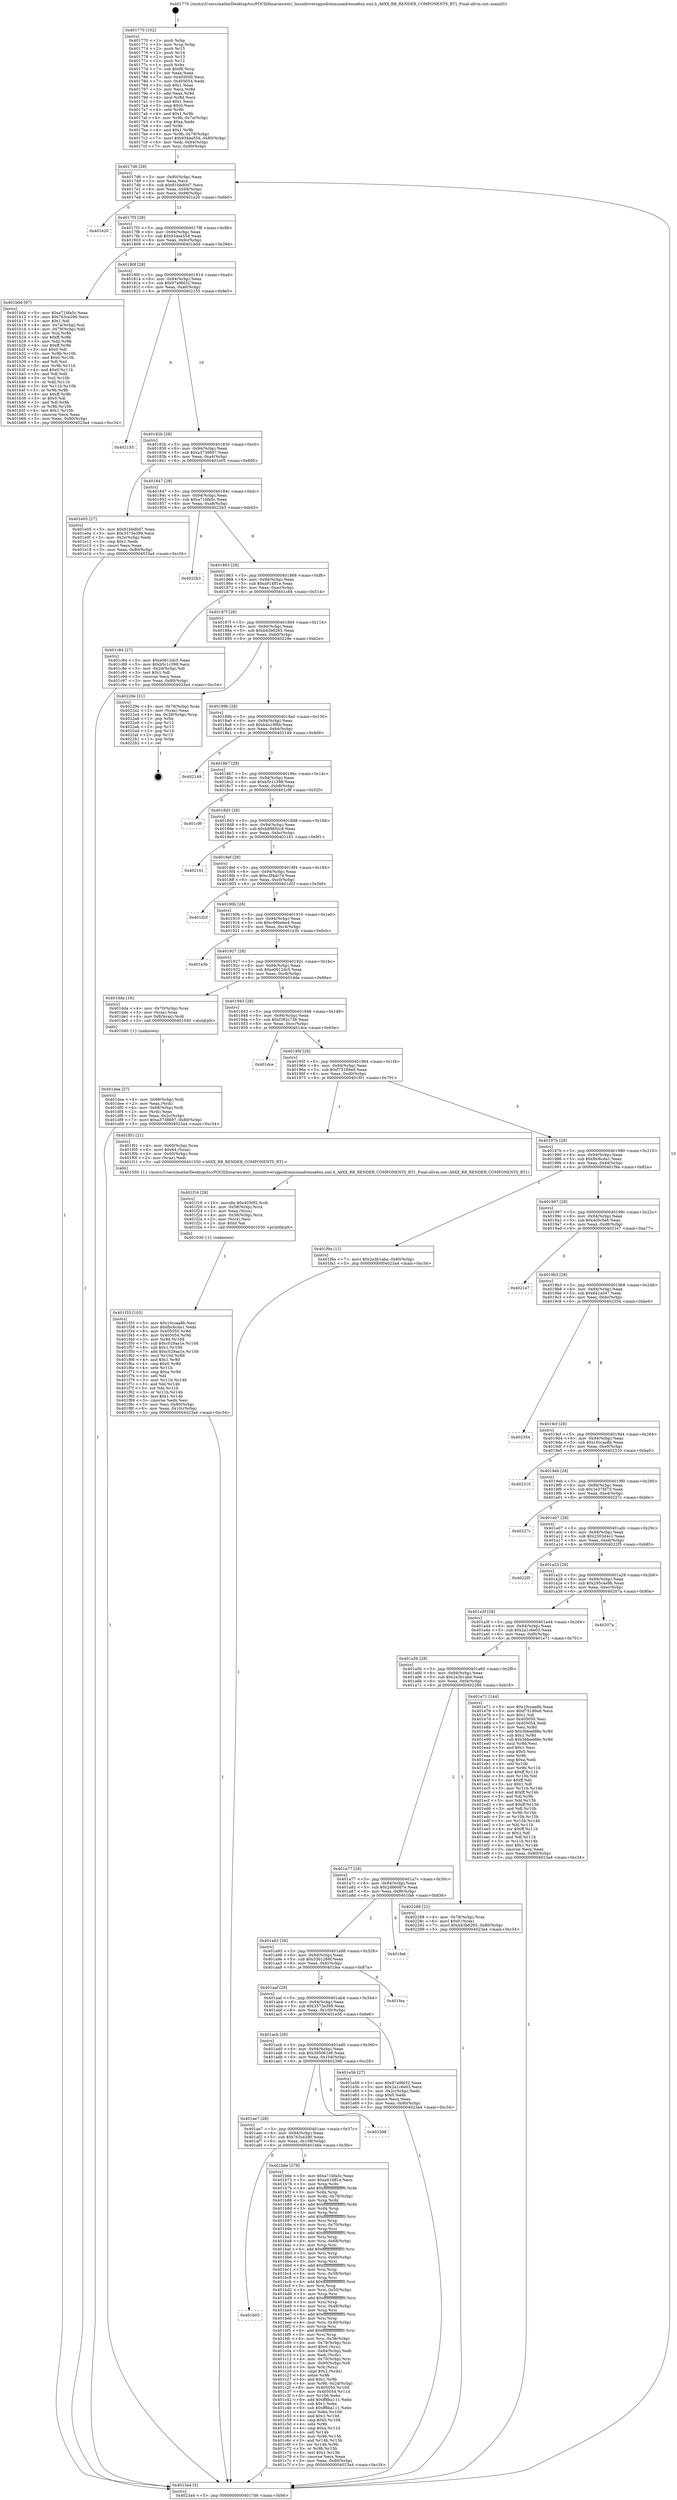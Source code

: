 digraph "0x401770" {
  label = "0x401770 (/mnt/c/Users/mathe/Desktop/tcc/POCII/binaries/extr_linuxdriversgpudrmmsmadrenoa6xx.xml.h_A6XX_RB_RENDER_COMPONENTS_RT1_Final-ollvm.out::main(0))"
  labelloc = "t"
  node[shape=record]

  Entry [label="",width=0.3,height=0.3,shape=circle,fillcolor=black,style=filled]
  "0x4017d6" [label="{
     0x4017d6 [29]\l
     | [instrs]\l
     &nbsp;&nbsp;0x4017d6 \<+3\>: mov -0x80(%rbp),%eax\l
     &nbsp;&nbsp;0x4017d9 \<+2\>: mov %eax,%ecx\l
     &nbsp;&nbsp;0x4017db \<+6\>: sub $0x81bbd0d7,%ecx\l
     &nbsp;&nbsp;0x4017e1 \<+6\>: mov %eax,-0x94(%rbp)\l
     &nbsp;&nbsp;0x4017e7 \<+6\>: mov %ecx,-0x98(%rbp)\l
     &nbsp;&nbsp;0x4017ed \<+6\>: je 0000000000401e20 \<main+0x6b0\>\l
  }"]
  "0x401e20" [label="{
     0x401e20\l
  }", style=dashed]
  "0x4017f3" [label="{
     0x4017f3 [28]\l
     | [instrs]\l
     &nbsp;&nbsp;0x4017f3 \<+5\>: jmp 00000000004017f8 \<main+0x88\>\l
     &nbsp;&nbsp;0x4017f8 \<+6\>: mov -0x94(%rbp),%eax\l
     &nbsp;&nbsp;0x4017fe \<+5\>: sub $0x934ea55d,%eax\l
     &nbsp;&nbsp;0x401803 \<+6\>: mov %eax,-0x9c(%rbp)\l
     &nbsp;&nbsp;0x401809 \<+6\>: je 0000000000401b0d \<main+0x39d\>\l
  }"]
  Exit [label="",width=0.3,height=0.3,shape=circle,fillcolor=black,style=filled,peripheries=2]
  "0x401b0d" [label="{
     0x401b0d [97]\l
     | [instrs]\l
     &nbsp;&nbsp;0x401b0d \<+5\>: mov $0xa71bfa5c,%eax\l
     &nbsp;&nbsp;0x401b12 \<+5\>: mov $0x763ce290,%ecx\l
     &nbsp;&nbsp;0x401b17 \<+2\>: mov $0x1,%dl\l
     &nbsp;&nbsp;0x401b19 \<+4\>: mov -0x7a(%rbp),%sil\l
     &nbsp;&nbsp;0x401b1d \<+4\>: mov -0x79(%rbp),%dil\l
     &nbsp;&nbsp;0x401b21 \<+3\>: mov %sil,%r8b\l
     &nbsp;&nbsp;0x401b24 \<+4\>: xor $0xff,%r8b\l
     &nbsp;&nbsp;0x401b28 \<+3\>: mov %dil,%r9b\l
     &nbsp;&nbsp;0x401b2b \<+4\>: xor $0xff,%r9b\l
     &nbsp;&nbsp;0x401b2f \<+3\>: xor $0x0,%dl\l
     &nbsp;&nbsp;0x401b32 \<+3\>: mov %r8b,%r10b\l
     &nbsp;&nbsp;0x401b35 \<+4\>: and $0x0,%r10b\l
     &nbsp;&nbsp;0x401b39 \<+3\>: and %dl,%sil\l
     &nbsp;&nbsp;0x401b3c \<+3\>: mov %r9b,%r11b\l
     &nbsp;&nbsp;0x401b3f \<+4\>: and $0x0,%r11b\l
     &nbsp;&nbsp;0x401b43 \<+3\>: and %dl,%dil\l
     &nbsp;&nbsp;0x401b46 \<+3\>: or %sil,%r10b\l
     &nbsp;&nbsp;0x401b49 \<+3\>: or %dil,%r11b\l
     &nbsp;&nbsp;0x401b4c \<+3\>: xor %r11b,%r10b\l
     &nbsp;&nbsp;0x401b4f \<+3\>: or %r9b,%r8b\l
     &nbsp;&nbsp;0x401b52 \<+4\>: xor $0xff,%r8b\l
     &nbsp;&nbsp;0x401b56 \<+3\>: or $0x0,%dl\l
     &nbsp;&nbsp;0x401b59 \<+3\>: and %dl,%r8b\l
     &nbsp;&nbsp;0x401b5c \<+3\>: or %r8b,%r10b\l
     &nbsp;&nbsp;0x401b5f \<+4\>: test $0x1,%r10b\l
     &nbsp;&nbsp;0x401b63 \<+3\>: cmovne %ecx,%eax\l
     &nbsp;&nbsp;0x401b66 \<+3\>: mov %eax,-0x80(%rbp)\l
     &nbsp;&nbsp;0x401b69 \<+5\>: jmp 00000000004023a4 \<main+0xc34\>\l
  }"]
  "0x40180f" [label="{
     0x40180f [28]\l
     | [instrs]\l
     &nbsp;&nbsp;0x40180f \<+5\>: jmp 0000000000401814 \<main+0xa4\>\l
     &nbsp;&nbsp;0x401814 \<+6\>: mov -0x94(%rbp),%eax\l
     &nbsp;&nbsp;0x40181a \<+5\>: sub $0x97a9fd32,%eax\l
     &nbsp;&nbsp;0x40181f \<+6\>: mov %eax,-0xa0(%rbp)\l
     &nbsp;&nbsp;0x401825 \<+6\>: je 0000000000402155 \<main+0x9e5\>\l
  }"]
  "0x4023a4" [label="{
     0x4023a4 [5]\l
     | [instrs]\l
     &nbsp;&nbsp;0x4023a4 \<+5\>: jmp 00000000004017d6 \<main+0x66\>\l
  }"]
  "0x401770" [label="{
     0x401770 [102]\l
     | [instrs]\l
     &nbsp;&nbsp;0x401770 \<+1\>: push %rbp\l
     &nbsp;&nbsp;0x401771 \<+3\>: mov %rsp,%rbp\l
     &nbsp;&nbsp;0x401774 \<+2\>: push %r15\l
     &nbsp;&nbsp;0x401776 \<+2\>: push %r14\l
     &nbsp;&nbsp;0x401778 \<+2\>: push %r13\l
     &nbsp;&nbsp;0x40177a \<+2\>: push %r12\l
     &nbsp;&nbsp;0x40177c \<+1\>: push %rbx\l
     &nbsp;&nbsp;0x40177d \<+7\>: sub $0xf8,%rsp\l
     &nbsp;&nbsp;0x401784 \<+2\>: xor %eax,%eax\l
     &nbsp;&nbsp;0x401786 \<+7\>: mov 0x405050,%ecx\l
     &nbsp;&nbsp;0x40178d \<+7\>: mov 0x405054,%edx\l
     &nbsp;&nbsp;0x401794 \<+3\>: sub $0x1,%eax\l
     &nbsp;&nbsp;0x401797 \<+3\>: mov %ecx,%r8d\l
     &nbsp;&nbsp;0x40179a \<+3\>: add %eax,%r8d\l
     &nbsp;&nbsp;0x40179d \<+4\>: imul %r8d,%ecx\l
     &nbsp;&nbsp;0x4017a1 \<+3\>: and $0x1,%ecx\l
     &nbsp;&nbsp;0x4017a4 \<+3\>: cmp $0x0,%ecx\l
     &nbsp;&nbsp;0x4017a7 \<+4\>: sete %r9b\l
     &nbsp;&nbsp;0x4017ab \<+4\>: and $0x1,%r9b\l
     &nbsp;&nbsp;0x4017af \<+4\>: mov %r9b,-0x7a(%rbp)\l
     &nbsp;&nbsp;0x4017b3 \<+3\>: cmp $0xa,%edx\l
     &nbsp;&nbsp;0x4017b6 \<+4\>: setl %r9b\l
     &nbsp;&nbsp;0x4017ba \<+4\>: and $0x1,%r9b\l
     &nbsp;&nbsp;0x4017be \<+4\>: mov %r9b,-0x79(%rbp)\l
     &nbsp;&nbsp;0x4017c2 \<+7\>: movl $0x934ea55d,-0x80(%rbp)\l
     &nbsp;&nbsp;0x4017c9 \<+6\>: mov %edi,-0x84(%rbp)\l
     &nbsp;&nbsp;0x4017cf \<+7\>: mov %rsi,-0x90(%rbp)\l
  }"]
  "0x401f33" [label="{
     0x401f33 [103]\l
     | [instrs]\l
     &nbsp;&nbsp;0x401f33 \<+5\>: mov $0x10ccaa8b,%esi\l
     &nbsp;&nbsp;0x401f38 \<+5\>: mov $0xfbc6cda1,%edx\l
     &nbsp;&nbsp;0x401f3d \<+8\>: mov 0x405050,%r8d\l
     &nbsp;&nbsp;0x401f45 \<+8\>: mov 0x405054,%r9d\l
     &nbsp;&nbsp;0x401f4d \<+3\>: mov %r8d,%r10d\l
     &nbsp;&nbsp;0x401f50 \<+7\>: sub $0xc029aa1e,%r10d\l
     &nbsp;&nbsp;0x401f57 \<+4\>: sub $0x1,%r10d\l
     &nbsp;&nbsp;0x401f5b \<+7\>: add $0xc029aa1e,%r10d\l
     &nbsp;&nbsp;0x401f62 \<+4\>: imul %r10d,%r8d\l
     &nbsp;&nbsp;0x401f66 \<+4\>: and $0x1,%r8d\l
     &nbsp;&nbsp;0x401f6a \<+4\>: cmp $0x0,%r8d\l
     &nbsp;&nbsp;0x401f6e \<+4\>: sete %r11b\l
     &nbsp;&nbsp;0x401f72 \<+4\>: cmp $0xa,%r9d\l
     &nbsp;&nbsp;0x401f76 \<+3\>: setl %bl\l
     &nbsp;&nbsp;0x401f79 \<+3\>: mov %r11b,%r14b\l
     &nbsp;&nbsp;0x401f7c \<+3\>: and %bl,%r14b\l
     &nbsp;&nbsp;0x401f7f \<+3\>: xor %bl,%r11b\l
     &nbsp;&nbsp;0x401f82 \<+3\>: or %r11b,%r14b\l
     &nbsp;&nbsp;0x401f85 \<+4\>: test $0x1,%r14b\l
     &nbsp;&nbsp;0x401f89 \<+3\>: cmovne %edx,%esi\l
     &nbsp;&nbsp;0x401f8c \<+3\>: mov %esi,-0x80(%rbp)\l
     &nbsp;&nbsp;0x401f8f \<+6\>: mov %eax,-0x10c(%rbp)\l
     &nbsp;&nbsp;0x401f95 \<+5\>: jmp 00000000004023a4 \<main+0xc34\>\l
  }"]
  "0x402155" [label="{
     0x402155\l
  }", style=dashed]
  "0x40182b" [label="{
     0x40182b [28]\l
     | [instrs]\l
     &nbsp;&nbsp;0x40182b \<+5\>: jmp 0000000000401830 \<main+0xc0\>\l
     &nbsp;&nbsp;0x401830 \<+6\>: mov -0x94(%rbp),%eax\l
     &nbsp;&nbsp;0x401836 \<+5\>: sub $0xa3738697,%eax\l
     &nbsp;&nbsp;0x40183b \<+6\>: mov %eax,-0xa4(%rbp)\l
     &nbsp;&nbsp;0x401841 \<+6\>: je 0000000000401e05 \<main+0x695\>\l
  }"]
  "0x401f16" [label="{
     0x401f16 [29]\l
     | [instrs]\l
     &nbsp;&nbsp;0x401f16 \<+10\>: movabs $0x4030f2,%rdi\l
     &nbsp;&nbsp;0x401f20 \<+4\>: mov -0x58(%rbp),%rcx\l
     &nbsp;&nbsp;0x401f24 \<+2\>: mov %eax,(%rcx)\l
     &nbsp;&nbsp;0x401f26 \<+4\>: mov -0x58(%rbp),%rcx\l
     &nbsp;&nbsp;0x401f2a \<+2\>: mov (%rcx),%esi\l
     &nbsp;&nbsp;0x401f2c \<+2\>: mov $0x0,%al\l
     &nbsp;&nbsp;0x401f2e \<+5\>: call 0000000000401030 \<printf@plt\>\l
     | [calls]\l
     &nbsp;&nbsp;0x401030 \{1\} (unknown)\l
  }"]
  "0x401e05" [label="{
     0x401e05 [27]\l
     | [instrs]\l
     &nbsp;&nbsp;0x401e05 \<+5\>: mov $0x81bbd0d7,%eax\l
     &nbsp;&nbsp;0x401e0a \<+5\>: mov $0x3573e399,%ecx\l
     &nbsp;&nbsp;0x401e0f \<+3\>: mov -0x2c(%rbp),%edx\l
     &nbsp;&nbsp;0x401e12 \<+3\>: cmp $0x1,%edx\l
     &nbsp;&nbsp;0x401e15 \<+3\>: cmovl %ecx,%eax\l
     &nbsp;&nbsp;0x401e18 \<+3\>: mov %eax,-0x80(%rbp)\l
     &nbsp;&nbsp;0x401e1b \<+5\>: jmp 00000000004023a4 \<main+0xc34\>\l
  }"]
  "0x401847" [label="{
     0x401847 [28]\l
     | [instrs]\l
     &nbsp;&nbsp;0x401847 \<+5\>: jmp 000000000040184c \<main+0xdc\>\l
     &nbsp;&nbsp;0x40184c \<+6\>: mov -0x94(%rbp),%eax\l
     &nbsp;&nbsp;0x401852 \<+5\>: sub $0xa71bfa5c,%eax\l
     &nbsp;&nbsp;0x401857 \<+6\>: mov %eax,-0xa8(%rbp)\l
     &nbsp;&nbsp;0x40185d \<+6\>: je 00000000004022b3 \<main+0xb43\>\l
  }"]
  "0x401dea" [label="{
     0x401dea [27]\l
     | [instrs]\l
     &nbsp;&nbsp;0x401dea \<+4\>: mov -0x68(%rbp),%rdi\l
     &nbsp;&nbsp;0x401dee \<+2\>: mov %eax,(%rdi)\l
     &nbsp;&nbsp;0x401df0 \<+4\>: mov -0x68(%rbp),%rdi\l
     &nbsp;&nbsp;0x401df4 \<+2\>: mov (%rdi),%eax\l
     &nbsp;&nbsp;0x401df6 \<+3\>: mov %eax,-0x2c(%rbp)\l
     &nbsp;&nbsp;0x401df9 \<+7\>: movl $0xa3738697,-0x80(%rbp)\l
     &nbsp;&nbsp;0x401e00 \<+5\>: jmp 00000000004023a4 \<main+0xc34\>\l
  }"]
  "0x4022b3" [label="{
     0x4022b3\l
  }", style=dashed]
  "0x401863" [label="{
     0x401863 [28]\l
     | [instrs]\l
     &nbsp;&nbsp;0x401863 \<+5\>: jmp 0000000000401868 \<main+0xf8\>\l
     &nbsp;&nbsp;0x401868 \<+6\>: mov -0x94(%rbp),%eax\l
     &nbsp;&nbsp;0x40186e \<+5\>: sub $0xa914ff1e,%eax\l
     &nbsp;&nbsp;0x401873 \<+6\>: mov %eax,-0xac(%rbp)\l
     &nbsp;&nbsp;0x401879 \<+6\>: je 0000000000401c84 \<main+0x514\>\l
  }"]
  "0x401b03" [label="{
     0x401b03\l
  }", style=dashed]
  "0x401c84" [label="{
     0x401c84 [27]\l
     | [instrs]\l
     &nbsp;&nbsp;0x401c84 \<+5\>: mov $0xe0612dc5,%eax\l
     &nbsp;&nbsp;0x401c89 \<+5\>: mov $0xb5c1c398,%ecx\l
     &nbsp;&nbsp;0x401c8e \<+3\>: mov -0x2d(%rbp),%dl\l
     &nbsp;&nbsp;0x401c91 \<+3\>: test $0x1,%dl\l
     &nbsp;&nbsp;0x401c94 \<+3\>: cmovne %ecx,%eax\l
     &nbsp;&nbsp;0x401c97 \<+3\>: mov %eax,-0x80(%rbp)\l
     &nbsp;&nbsp;0x401c9a \<+5\>: jmp 00000000004023a4 \<main+0xc34\>\l
  }"]
  "0x40187f" [label="{
     0x40187f [28]\l
     | [instrs]\l
     &nbsp;&nbsp;0x40187f \<+5\>: jmp 0000000000401884 \<main+0x114\>\l
     &nbsp;&nbsp;0x401884 \<+6\>: mov -0x94(%rbp),%eax\l
     &nbsp;&nbsp;0x40188a \<+5\>: sub $0xb43b6265,%eax\l
     &nbsp;&nbsp;0x40188f \<+6\>: mov %eax,-0xb0(%rbp)\l
     &nbsp;&nbsp;0x401895 \<+6\>: je 000000000040229e \<main+0xb2e\>\l
  }"]
  "0x401b6e" [label="{
     0x401b6e [278]\l
     | [instrs]\l
     &nbsp;&nbsp;0x401b6e \<+5\>: mov $0xa71bfa5c,%eax\l
     &nbsp;&nbsp;0x401b73 \<+5\>: mov $0xa914ff1e,%ecx\l
     &nbsp;&nbsp;0x401b78 \<+3\>: mov %rsp,%rdx\l
     &nbsp;&nbsp;0x401b7b \<+4\>: add $0xfffffffffffffff0,%rdx\l
     &nbsp;&nbsp;0x401b7f \<+3\>: mov %rdx,%rsp\l
     &nbsp;&nbsp;0x401b82 \<+4\>: mov %rdx,-0x78(%rbp)\l
     &nbsp;&nbsp;0x401b86 \<+3\>: mov %rsp,%rdx\l
     &nbsp;&nbsp;0x401b89 \<+4\>: add $0xfffffffffffffff0,%rdx\l
     &nbsp;&nbsp;0x401b8d \<+3\>: mov %rdx,%rsp\l
     &nbsp;&nbsp;0x401b90 \<+3\>: mov %rsp,%rsi\l
     &nbsp;&nbsp;0x401b93 \<+4\>: add $0xfffffffffffffff0,%rsi\l
     &nbsp;&nbsp;0x401b97 \<+3\>: mov %rsi,%rsp\l
     &nbsp;&nbsp;0x401b9a \<+4\>: mov %rsi,-0x70(%rbp)\l
     &nbsp;&nbsp;0x401b9e \<+3\>: mov %rsp,%rsi\l
     &nbsp;&nbsp;0x401ba1 \<+4\>: add $0xfffffffffffffff0,%rsi\l
     &nbsp;&nbsp;0x401ba5 \<+3\>: mov %rsi,%rsp\l
     &nbsp;&nbsp;0x401ba8 \<+4\>: mov %rsi,-0x68(%rbp)\l
     &nbsp;&nbsp;0x401bac \<+3\>: mov %rsp,%rsi\l
     &nbsp;&nbsp;0x401baf \<+4\>: add $0xfffffffffffffff0,%rsi\l
     &nbsp;&nbsp;0x401bb3 \<+3\>: mov %rsi,%rsp\l
     &nbsp;&nbsp;0x401bb6 \<+4\>: mov %rsi,-0x60(%rbp)\l
     &nbsp;&nbsp;0x401bba \<+3\>: mov %rsp,%rsi\l
     &nbsp;&nbsp;0x401bbd \<+4\>: add $0xfffffffffffffff0,%rsi\l
     &nbsp;&nbsp;0x401bc1 \<+3\>: mov %rsi,%rsp\l
     &nbsp;&nbsp;0x401bc4 \<+4\>: mov %rsi,-0x58(%rbp)\l
     &nbsp;&nbsp;0x401bc8 \<+3\>: mov %rsp,%rsi\l
     &nbsp;&nbsp;0x401bcb \<+4\>: add $0xfffffffffffffff0,%rsi\l
     &nbsp;&nbsp;0x401bcf \<+3\>: mov %rsi,%rsp\l
     &nbsp;&nbsp;0x401bd2 \<+4\>: mov %rsi,-0x50(%rbp)\l
     &nbsp;&nbsp;0x401bd6 \<+3\>: mov %rsp,%rsi\l
     &nbsp;&nbsp;0x401bd9 \<+4\>: add $0xfffffffffffffff0,%rsi\l
     &nbsp;&nbsp;0x401bdd \<+3\>: mov %rsi,%rsp\l
     &nbsp;&nbsp;0x401be0 \<+4\>: mov %rsi,-0x48(%rbp)\l
     &nbsp;&nbsp;0x401be4 \<+3\>: mov %rsp,%rsi\l
     &nbsp;&nbsp;0x401be7 \<+4\>: add $0xfffffffffffffff0,%rsi\l
     &nbsp;&nbsp;0x401beb \<+3\>: mov %rsi,%rsp\l
     &nbsp;&nbsp;0x401bee \<+4\>: mov %rsi,-0x40(%rbp)\l
     &nbsp;&nbsp;0x401bf2 \<+3\>: mov %rsp,%rsi\l
     &nbsp;&nbsp;0x401bf5 \<+4\>: add $0xfffffffffffffff0,%rsi\l
     &nbsp;&nbsp;0x401bf9 \<+3\>: mov %rsi,%rsp\l
     &nbsp;&nbsp;0x401bfc \<+4\>: mov %rsi,-0x38(%rbp)\l
     &nbsp;&nbsp;0x401c00 \<+4\>: mov -0x78(%rbp),%rsi\l
     &nbsp;&nbsp;0x401c04 \<+6\>: movl $0x0,(%rsi)\l
     &nbsp;&nbsp;0x401c0a \<+6\>: mov -0x84(%rbp),%edi\l
     &nbsp;&nbsp;0x401c10 \<+2\>: mov %edi,(%rdx)\l
     &nbsp;&nbsp;0x401c12 \<+4\>: mov -0x70(%rbp),%rsi\l
     &nbsp;&nbsp;0x401c16 \<+7\>: mov -0x90(%rbp),%r8\l
     &nbsp;&nbsp;0x401c1d \<+3\>: mov %r8,(%rsi)\l
     &nbsp;&nbsp;0x401c20 \<+3\>: cmpl $0x2,(%rdx)\l
     &nbsp;&nbsp;0x401c23 \<+4\>: setne %r9b\l
     &nbsp;&nbsp;0x401c27 \<+4\>: and $0x1,%r9b\l
     &nbsp;&nbsp;0x401c2b \<+4\>: mov %r9b,-0x2d(%rbp)\l
     &nbsp;&nbsp;0x401c2f \<+8\>: mov 0x405050,%r10d\l
     &nbsp;&nbsp;0x401c37 \<+8\>: mov 0x405054,%r11d\l
     &nbsp;&nbsp;0x401c3f \<+3\>: mov %r10d,%ebx\l
     &nbsp;&nbsp;0x401c42 \<+6\>: add $0xff8ba111,%ebx\l
     &nbsp;&nbsp;0x401c48 \<+3\>: sub $0x1,%ebx\l
     &nbsp;&nbsp;0x401c4b \<+6\>: sub $0xff8ba111,%ebx\l
     &nbsp;&nbsp;0x401c51 \<+4\>: imul %ebx,%r10d\l
     &nbsp;&nbsp;0x401c55 \<+4\>: and $0x1,%r10d\l
     &nbsp;&nbsp;0x401c59 \<+4\>: cmp $0x0,%r10d\l
     &nbsp;&nbsp;0x401c5d \<+4\>: sete %r9b\l
     &nbsp;&nbsp;0x401c61 \<+4\>: cmp $0xa,%r11d\l
     &nbsp;&nbsp;0x401c65 \<+4\>: setl %r14b\l
     &nbsp;&nbsp;0x401c69 \<+3\>: mov %r9b,%r15b\l
     &nbsp;&nbsp;0x401c6c \<+3\>: and %r14b,%r15b\l
     &nbsp;&nbsp;0x401c6f \<+3\>: xor %r14b,%r9b\l
     &nbsp;&nbsp;0x401c72 \<+3\>: or %r9b,%r15b\l
     &nbsp;&nbsp;0x401c75 \<+4\>: test $0x1,%r15b\l
     &nbsp;&nbsp;0x401c79 \<+3\>: cmovne %ecx,%eax\l
     &nbsp;&nbsp;0x401c7c \<+3\>: mov %eax,-0x80(%rbp)\l
     &nbsp;&nbsp;0x401c7f \<+5\>: jmp 00000000004023a4 \<main+0xc34\>\l
  }"]
  "0x40229e" [label="{
     0x40229e [21]\l
     | [instrs]\l
     &nbsp;&nbsp;0x40229e \<+4\>: mov -0x78(%rbp),%rax\l
     &nbsp;&nbsp;0x4022a2 \<+2\>: mov (%rax),%eax\l
     &nbsp;&nbsp;0x4022a4 \<+4\>: lea -0x28(%rbp),%rsp\l
     &nbsp;&nbsp;0x4022a8 \<+1\>: pop %rbx\l
     &nbsp;&nbsp;0x4022a9 \<+2\>: pop %r12\l
     &nbsp;&nbsp;0x4022ab \<+2\>: pop %r13\l
     &nbsp;&nbsp;0x4022ad \<+2\>: pop %r14\l
     &nbsp;&nbsp;0x4022af \<+2\>: pop %r15\l
     &nbsp;&nbsp;0x4022b1 \<+1\>: pop %rbp\l
     &nbsp;&nbsp;0x4022b2 \<+1\>: ret\l
  }"]
  "0x40189b" [label="{
     0x40189b [28]\l
     | [instrs]\l
     &nbsp;&nbsp;0x40189b \<+5\>: jmp 00000000004018a0 \<main+0x130\>\l
     &nbsp;&nbsp;0x4018a0 \<+6\>: mov -0x94(%rbp),%eax\l
     &nbsp;&nbsp;0x4018a6 \<+5\>: sub $0xb4a19f6b,%eax\l
     &nbsp;&nbsp;0x4018ab \<+6\>: mov %eax,-0xb4(%rbp)\l
     &nbsp;&nbsp;0x4018b1 \<+6\>: je 0000000000402149 \<main+0x9d9\>\l
  }"]
  "0x401ae7" [label="{
     0x401ae7 [28]\l
     | [instrs]\l
     &nbsp;&nbsp;0x401ae7 \<+5\>: jmp 0000000000401aec \<main+0x37c\>\l
     &nbsp;&nbsp;0x401aec \<+6\>: mov -0x94(%rbp),%eax\l
     &nbsp;&nbsp;0x401af2 \<+5\>: sub $0x763ce290,%eax\l
     &nbsp;&nbsp;0x401af7 \<+6\>: mov %eax,-0x108(%rbp)\l
     &nbsp;&nbsp;0x401afd \<+6\>: je 0000000000401b6e \<main+0x3fe\>\l
  }"]
  "0x402149" [label="{
     0x402149\l
  }", style=dashed]
  "0x4018b7" [label="{
     0x4018b7 [28]\l
     | [instrs]\l
     &nbsp;&nbsp;0x4018b7 \<+5\>: jmp 00000000004018bc \<main+0x14c\>\l
     &nbsp;&nbsp;0x4018bc \<+6\>: mov -0x94(%rbp),%eax\l
     &nbsp;&nbsp;0x4018c2 \<+5\>: sub $0xb5c1c398,%eax\l
     &nbsp;&nbsp;0x4018c7 \<+6\>: mov %eax,-0xb8(%rbp)\l
     &nbsp;&nbsp;0x4018cd \<+6\>: je 0000000000401c9f \<main+0x52f\>\l
  }"]
  "0x402398" [label="{
     0x402398\l
  }", style=dashed]
  "0x401c9f" [label="{
     0x401c9f\l
  }", style=dashed]
  "0x4018d3" [label="{
     0x4018d3 [28]\l
     | [instrs]\l
     &nbsp;&nbsp;0x4018d3 \<+5\>: jmp 00000000004018d8 \<main+0x168\>\l
     &nbsp;&nbsp;0x4018d8 \<+6\>: mov -0x94(%rbp),%eax\l
     &nbsp;&nbsp;0x4018de \<+5\>: sub $0xb8865cc8,%eax\l
     &nbsp;&nbsp;0x4018e3 \<+6\>: mov %eax,-0xbc(%rbp)\l
     &nbsp;&nbsp;0x4018e9 \<+6\>: je 0000000000402161 \<main+0x9f1\>\l
  }"]
  "0x401acb" [label="{
     0x401acb [28]\l
     | [instrs]\l
     &nbsp;&nbsp;0x401acb \<+5\>: jmp 0000000000401ad0 \<main+0x360\>\l
     &nbsp;&nbsp;0x401ad0 \<+6\>: mov -0x94(%rbp),%eax\l
     &nbsp;&nbsp;0x401ad6 \<+5\>: sub $0x395061e6,%eax\l
     &nbsp;&nbsp;0x401adb \<+6\>: mov %eax,-0x104(%rbp)\l
     &nbsp;&nbsp;0x401ae1 \<+6\>: je 0000000000402398 \<main+0xc28\>\l
  }"]
  "0x402161" [label="{
     0x402161\l
  }", style=dashed]
  "0x4018ef" [label="{
     0x4018ef [28]\l
     | [instrs]\l
     &nbsp;&nbsp;0x4018ef \<+5\>: jmp 00000000004018f4 \<main+0x184\>\l
     &nbsp;&nbsp;0x4018f4 \<+6\>: mov -0x94(%rbp),%eax\l
     &nbsp;&nbsp;0x4018fa \<+5\>: sub $0xc3f4dc7d,%eax\l
     &nbsp;&nbsp;0x4018ff \<+6\>: mov %eax,-0xc0(%rbp)\l
     &nbsp;&nbsp;0x401905 \<+6\>: je 0000000000401d2f \<main+0x5bf\>\l
  }"]
  "0x401e56" [label="{
     0x401e56 [27]\l
     | [instrs]\l
     &nbsp;&nbsp;0x401e56 \<+5\>: mov $0x97a9fd32,%eax\l
     &nbsp;&nbsp;0x401e5b \<+5\>: mov $0x2a1c6e03,%ecx\l
     &nbsp;&nbsp;0x401e60 \<+3\>: mov -0x2c(%rbp),%edx\l
     &nbsp;&nbsp;0x401e63 \<+3\>: cmp $0x0,%edx\l
     &nbsp;&nbsp;0x401e66 \<+3\>: cmove %ecx,%eax\l
     &nbsp;&nbsp;0x401e69 \<+3\>: mov %eax,-0x80(%rbp)\l
     &nbsp;&nbsp;0x401e6c \<+5\>: jmp 00000000004023a4 \<main+0xc34\>\l
  }"]
  "0x401d2f" [label="{
     0x401d2f\l
  }", style=dashed]
  "0x40190b" [label="{
     0x40190b [28]\l
     | [instrs]\l
     &nbsp;&nbsp;0x40190b \<+5\>: jmp 0000000000401910 \<main+0x1a0\>\l
     &nbsp;&nbsp;0x401910 \<+6\>: mov -0x94(%rbp),%eax\l
     &nbsp;&nbsp;0x401916 \<+5\>: sub $0xc96bebe4,%eax\l
     &nbsp;&nbsp;0x40191b \<+6\>: mov %eax,-0xc4(%rbp)\l
     &nbsp;&nbsp;0x401921 \<+6\>: je 0000000000401e3b \<main+0x6cb\>\l
  }"]
  "0x401aaf" [label="{
     0x401aaf [28]\l
     | [instrs]\l
     &nbsp;&nbsp;0x401aaf \<+5\>: jmp 0000000000401ab4 \<main+0x344\>\l
     &nbsp;&nbsp;0x401ab4 \<+6\>: mov -0x94(%rbp),%eax\l
     &nbsp;&nbsp;0x401aba \<+5\>: sub $0x3573e399,%eax\l
     &nbsp;&nbsp;0x401abf \<+6\>: mov %eax,-0x100(%rbp)\l
     &nbsp;&nbsp;0x401ac5 \<+6\>: je 0000000000401e56 \<main+0x6e6\>\l
  }"]
  "0x401e3b" [label="{
     0x401e3b\l
  }", style=dashed]
  "0x401927" [label="{
     0x401927 [28]\l
     | [instrs]\l
     &nbsp;&nbsp;0x401927 \<+5\>: jmp 000000000040192c \<main+0x1bc\>\l
     &nbsp;&nbsp;0x40192c \<+6\>: mov -0x94(%rbp),%eax\l
     &nbsp;&nbsp;0x401932 \<+5\>: sub $0xe0612dc5,%eax\l
     &nbsp;&nbsp;0x401937 \<+6\>: mov %eax,-0xc8(%rbp)\l
     &nbsp;&nbsp;0x40193d \<+6\>: je 0000000000401dda \<main+0x66a\>\l
  }"]
  "0x401fea" [label="{
     0x401fea\l
  }", style=dashed]
  "0x401dda" [label="{
     0x401dda [16]\l
     | [instrs]\l
     &nbsp;&nbsp;0x401dda \<+4\>: mov -0x70(%rbp),%rax\l
     &nbsp;&nbsp;0x401dde \<+3\>: mov (%rax),%rax\l
     &nbsp;&nbsp;0x401de1 \<+4\>: mov 0x8(%rax),%rdi\l
     &nbsp;&nbsp;0x401de5 \<+5\>: call 0000000000401040 \<atoi@plt\>\l
     | [calls]\l
     &nbsp;&nbsp;0x401040 \{1\} (unknown)\l
  }"]
  "0x401943" [label="{
     0x401943 [28]\l
     | [instrs]\l
     &nbsp;&nbsp;0x401943 \<+5\>: jmp 0000000000401948 \<main+0x1d8\>\l
     &nbsp;&nbsp;0x401948 \<+6\>: mov -0x94(%rbp),%eax\l
     &nbsp;&nbsp;0x40194e \<+5\>: sub $0xf392c738,%eax\l
     &nbsp;&nbsp;0x401953 \<+6\>: mov %eax,-0xcc(%rbp)\l
     &nbsp;&nbsp;0x401959 \<+6\>: je 0000000000401dce \<main+0x65e\>\l
  }"]
  "0x401a93" [label="{
     0x401a93 [28]\l
     | [instrs]\l
     &nbsp;&nbsp;0x401a93 \<+5\>: jmp 0000000000401a98 \<main+0x328\>\l
     &nbsp;&nbsp;0x401a98 \<+6\>: mov -0x94(%rbp),%eax\l
     &nbsp;&nbsp;0x401a9e \<+5\>: sub $0x33b1266f,%eax\l
     &nbsp;&nbsp;0x401aa3 \<+6\>: mov %eax,-0xfc(%rbp)\l
     &nbsp;&nbsp;0x401aa9 \<+6\>: je 0000000000401fea \<main+0x87a\>\l
  }"]
  "0x401dce" [label="{
     0x401dce\l
  }", style=dashed]
  "0x40195f" [label="{
     0x40195f [28]\l
     | [instrs]\l
     &nbsp;&nbsp;0x40195f \<+5\>: jmp 0000000000401964 \<main+0x1f4\>\l
     &nbsp;&nbsp;0x401964 \<+6\>: mov -0x94(%rbp),%eax\l
     &nbsp;&nbsp;0x40196a \<+5\>: sub $0xf75189a9,%eax\l
     &nbsp;&nbsp;0x40196f \<+6\>: mov %eax,-0xd0(%rbp)\l
     &nbsp;&nbsp;0x401975 \<+6\>: je 0000000000401f01 \<main+0x791\>\l
  }"]
  "0x401fa6" [label="{
     0x401fa6\l
  }", style=dashed]
  "0x401f01" [label="{
     0x401f01 [21]\l
     | [instrs]\l
     &nbsp;&nbsp;0x401f01 \<+4\>: mov -0x60(%rbp),%rax\l
     &nbsp;&nbsp;0x401f05 \<+6\>: movl $0x64,(%rax)\l
     &nbsp;&nbsp;0x401f0b \<+4\>: mov -0x60(%rbp),%rax\l
     &nbsp;&nbsp;0x401f0f \<+2\>: mov (%rax),%edi\l
     &nbsp;&nbsp;0x401f11 \<+5\>: call 0000000000401550 \<A6XX_RB_RENDER_COMPONENTS_RT1\>\l
     | [calls]\l
     &nbsp;&nbsp;0x401550 \{1\} (/mnt/c/Users/mathe/Desktop/tcc/POCII/binaries/extr_linuxdriversgpudrmmsmadrenoa6xx.xml.h_A6XX_RB_RENDER_COMPONENTS_RT1_Final-ollvm.out::A6XX_RB_RENDER_COMPONENTS_RT1)\l
  }"]
  "0x40197b" [label="{
     0x40197b [28]\l
     | [instrs]\l
     &nbsp;&nbsp;0x40197b \<+5\>: jmp 0000000000401980 \<main+0x210\>\l
     &nbsp;&nbsp;0x401980 \<+6\>: mov -0x94(%rbp),%eax\l
     &nbsp;&nbsp;0x401986 \<+5\>: sub $0xfbc6cda1,%eax\l
     &nbsp;&nbsp;0x40198b \<+6\>: mov %eax,-0xd4(%rbp)\l
     &nbsp;&nbsp;0x401991 \<+6\>: je 0000000000401f9a \<main+0x82a\>\l
  }"]
  "0x401a77" [label="{
     0x401a77 [28]\l
     | [instrs]\l
     &nbsp;&nbsp;0x401a77 \<+5\>: jmp 0000000000401a7c \<main+0x30c\>\l
     &nbsp;&nbsp;0x401a7c \<+6\>: mov -0x94(%rbp),%eax\l
     &nbsp;&nbsp;0x401a82 \<+5\>: sub $0x2d660d7e,%eax\l
     &nbsp;&nbsp;0x401a87 \<+6\>: mov %eax,-0xf8(%rbp)\l
     &nbsp;&nbsp;0x401a8d \<+6\>: je 0000000000401fa6 \<main+0x836\>\l
  }"]
  "0x401f9a" [label="{
     0x401f9a [12]\l
     | [instrs]\l
     &nbsp;&nbsp;0x401f9a \<+7\>: movl $0x2a3b1abe,-0x80(%rbp)\l
     &nbsp;&nbsp;0x401fa1 \<+5\>: jmp 00000000004023a4 \<main+0xc34\>\l
  }"]
  "0x401997" [label="{
     0x401997 [28]\l
     | [instrs]\l
     &nbsp;&nbsp;0x401997 \<+5\>: jmp 000000000040199c \<main+0x22c\>\l
     &nbsp;&nbsp;0x40199c \<+6\>: mov -0x94(%rbp),%eax\l
     &nbsp;&nbsp;0x4019a2 \<+5\>: sub $0x4c0c5e6,%eax\l
     &nbsp;&nbsp;0x4019a7 \<+6\>: mov %eax,-0xd8(%rbp)\l
     &nbsp;&nbsp;0x4019ad \<+6\>: je 00000000004021e7 \<main+0xa77\>\l
  }"]
  "0x402288" [label="{
     0x402288 [22]\l
     | [instrs]\l
     &nbsp;&nbsp;0x402288 \<+4\>: mov -0x78(%rbp),%rax\l
     &nbsp;&nbsp;0x40228c \<+6\>: movl $0x0,(%rax)\l
     &nbsp;&nbsp;0x402292 \<+7\>: movl $0xb43b6265,-0x80(%rbp)\l
     &nbsp;&nbsp;0x402299 \<+5\>: jmp 00000000004023a4 \<main+0xc34\>\l
  }"]
  "0x4021e7" [label="{
     0x4021e7\l
  }", style=dashed]
  "0x4019b3" [label="{
     0x4019b3 [28]\l
     | [instrs]\l
     &nbsp;&nbsp;0x4019b3 \<+5\>: jmp 00000000004019b8 \<main+0x248\>\l
     &nbsp;&nbsp;0x4019b8 \<+6\>: mov -0x94(%rbp),%eax\l
     &nbsp;&nbsp;0x4019be \<+5\>: sub $0x641a047,%eax\l
     &nbsp;&nbsp;0x4019c3 \<+6\>: mov %eax,-0xdc(%rbp)\l
     &nbsp;&nbsp;0x4019c9 \<+6\>: je 0000000000402354 \<main+0xbe4\>\l
  }"]
  "0x401a5b" [label="{
     0x401a5b [28]\l
     | [instrs]\l
     &nbsp;&nbsp;0x401a5b \<+5\>: jmp 0000000000401a60 \<main+0x2f0\>\l
     &nbsp;&nbsp;0x401a60 \<+6\>: mov -0x94(%rbp),%eax\l
     &nbsp;&nbsp;0x401a66 \<+5\>: sub $0x2a3b1abe,%eax\l
     &nbsp;&nbsp;0x401a6b \<+6\>: mov %eax,-0xf4(%rbp)\l
     &nbsp;&nbsp;0x401a71 \<+6\>: je 0000000000402288 \<main+0xb18\>\l
  }"]
  "0x402354" [label="{
     0x402354\l
  }", style=dashed]
  "0x4019cf" [label="{
     0x4019cf [28]\l
     | [instrs]\l
     &nbsp;&nbsp;0x4019cf \<+5\>: jmp 00000000004019d4 \<main+0x264\>\l
     &nbsp;&nbsp;0x4019d4 \<+6\>: mov -0x94(%rbp),%eax\l
     &nbsp;&nbsp;0x4019da \<+5\>: sub $0x10ccaa8b,%eax\l
     &nbsp;&nbsp;0x4019df \<+6\>: mov %eax,-0xe0(%rbp)\l
     &nbsp;&nbsp;0x4019e5 \<+6\>: je 0000000000402310 \<main+0xba0\>\l
  }"]
  "0x401e71" [label="{
     0x401e71 [144]\l
     | [instrs]\l
     &nbsp;&nbsp;0x401e71 \<+5\>: mov $0x10ccaa8b,%eax\l
     &nbsp;&nbsp;0x401e76 \<+5\>: mov $0xf75189a9,%ecx\l
     &nbsp;&nbsp;0x401e7b \<+2\>: mov $0x1,%dl\l
     &nbsp;&nbsp;0x401e7d \<+7\>: mov 0x405050,%esi\l
     &nbsp;&nbsp;0x401e84 \<+7\>: mov 0x405054,%edi\l
     &nbsp;&nbsp;0x401e8b \<+3\>: mov %esi,%r8d\l
     &nbsp;&nbsp;0x401e8e \<+7\>: add $0x3bbadd8e,%r8d\l
     &nbsp;&nbsp;0x401e95 \<+4\>: sub $0x1,%r8d\l
     &nbsp;&nbsp;0x401e99 \<+7\>: sub $0x3bbadd8e,%r8d\l
     &nbsp;&nbsp;0x401ea0 \<+4\>: imul %r8d,%esi\l
     &nbsp;&nbsp;0x401ea4 \<+3\>: and $0x1,%esi\l
     &nbsp;&nbsp;0x401ea7 \<+3\>: cmp $0x0,%esi\l
     &nbsp;&nbsp;0x401eaa \<+4\>: sete %r9b\l
     &nbsp;&nbsp;0x401eae \<+3\>: cmp $0xa,%edi\l
     &nbsp;&nbsp;0x401eb1 \<+4\>: setl %r10b\l
     &nbsp;&nbsp;0x401eb5 \<+3\>: mov %r9b,%r11b\l
     &nbsp;&nbsp;0x401eb8 \<+4\>: xor $0xff,%r11b\l
     &nbsp;&nbsp;0x401ebc \<+3\>: mov %r10b,%bl\l
     &nbsp;&nbsp;0x401ebf \<+3\>: xor $0xff,%bl\l
     &nbsp;&nbsp;0x401ec2 \<+3\>: xor $0x1,%dl\l
     &nbsp;&nbsp;0x401ec5 \<+3\>: mov %r11b,%r14b\l
     &nbsp;&nbsp;0x401ec8 \<+4\>: and $0xff,%r14b\l
     &nbsp;&nbsp;0x401ecc \<+3\>: and %dl,%r9b\l
     &nbsp;&nbsp;0x401ecf \<+3\>: mov %bl,%r15b\l
     &nbsp;&nbsp;0x401ed2 \<+4\>: and $0xff,%r15b\l
     &nbsp;&nbsp;0x401ed6 \<+3\>: and %dl,%r10b\l
     &nbsp;&nbsp;0x401ed9 \<+3\>: or %r9b,%r14b\l
     &nbsp;&nbsp;0x401edc \<+3\>: or %r10b,%r15b\l
     &nbsp;&nbsp;0x401edf \<+3\>: xor %r15b,%r14b\l
     &nbsp;&nbsp;0x401ee2 \<+3\>: or %bl,%r11b\l
     &nbsp;&nbsp;0x401ee5 \<+4\>: xor $0xff,%r11b\l
     &nbsp;&nbsp;0x401ee9 \<+3\>: or $0x1,%dl\l
     &nbsp;&nbsp;0x401eec \<+3\>: and %dl,%r11b\l
     &nbsp;&nbsp;0x401eef \<+3\>: or %r11b,%r14b\l
     &nbsp;&nbsp;0x401ef2 \<+4\>: test $0x1,%r14b\l
     &nbsp;&nbsp;0x401ef6 \<+3\>: cmovne %ecx,%eax\l
     &nbsp;&nbsp;0x401ef9 \<+3\>: mov %eax,-0x80(%rbp)\l
     &nbsp;&nbsp;0x401efc \<+5\>: jmp 00000000004023a4 \<main+0xc34\>\l
  }"]
  "0x402310" [label="{
     0x402310\l
  }", style=dashed]
  "0x4019eb" [label="{
     0x4019eb [28]\l
     | [instrs]\l
     &nbsp;&nbsp;0x4019eb \<+5\>: jmp 00000000004019f0 \<main+0x280\>\l
     &nbsp;&nbsp;0x4019f0 \<+6\>: mov -0x94(%rbp),%eax\l
     &nbsp;&nbsp;0x4019f6 \<+5\>: sub $0x1e37fd73,%eax\l
     &nbsp;&nbsp;0x4019fb \<+6\>: mov %eax,-0xe4(%rbp)\l
     &nbsp;&nbsp;0x401a01 \<+6\>: je 000000000040227c \<main+0xb0c\>\l
  }"]
  "0x401a3f" [label="{
     0x401a3f [28]\l
     | [instrs]\l
     &nbsp;&nbsp;0x401a3f \<+5\>: jmp 0000000000401a44 \<main+0x2d4\>\l
     &nbsp;&nbsp;0x401a44 \<+6\>: mov -0x94(%rbp),%eax\l
     &nbsp;&nbsp;0x401a4a \<+5\>: sub $0x2a1c6e03,%eax\l
     &nbsp;&nbsp;0x401a4f \<+6\>: mov %eax,-0xf0(%rbp)\l
     &nbsp;&nbsp;0x401a55 \<+6\>: je 0000000000401e71 \<main+0x701\>\l
  }"]
  "0x40227c" [label="{
     0x40227c\l
  }", style=dashed]
  "0x401a07" [label="{
     0x401a07 [28]\l
     | [instrs]\l
     &nbsp;&nbsp;0x401a07 \<+5\>: jmp 0000000000401a0c \<main+0x29c\>\l
     &nbsp;&nbsp;0x401a0c \<+6\>: mov -0x94(%rbp),%eax\l
     &nbsp;&nbsp;0x401a12 \<+5\>: sub $0x2303d4c1,%eax\l
     &nbsp;&nbsp;0x401a17 \<+6\>: mov %eax,-0xe8(%rbp)\l
     &nbsp;&nbsp;0x401a1d \<+6\>: je 00000000004022f5 \<main+0xb85\>\l
  }"]
  "0x40207a" [label="{
     0x40207a\l
  }", style=dashed]
  "0x4022f5" [label="{
     0x4022f5\l
  }", style=dashed]
  "0x401a23" [label="{
     0x401a23 [28]\l
     | [instrs]\l
     &nbsp;&nbsp;0x401a23 \<+5\>: jmp 0000000000401a28 \<main+0x2b8\>\l
     &nbsp;&nbsp;0x401a28 \<+6\>: mov -0x94(%rbp),%eax\l
     &nbsp;&nbsp;0x401a2e \<+5\>: sub $0x295c4e9b,%eax\l
     &nbsp;&nbsp;0x401a33 \<+6\>: mov %eax,-0xec(%rbp)\l
     &nbsp;&nbsp;0x401a39 \<+6\>: je 000000000040207a \<main+0x90a\>\l
  }"]
  Entry -> "0x401770" [label=" 1"]
  "0x4017d6" -> "0x401e20" [label=" 0"]
  "0x4017d6" -> "0x4017f3" [label=" 11"]
  "0x40229e" -> Exit [label=" 1"]
  "0x4017f3" -> "0x401b0d" [label=" 1"]
  "0x4017f3" -> "0x40180f" [label=" 10"]
  "0x401b0d" -> "0x4023a4" [label=" 1"]
  "0x401770" -> "0x4017d6" [label=" 1"]
  "0x4023a4" -> "0x4017d6" [label=" 10"]
  "0x402288" -> "0x4023a4" [label=" 1"]
  "0x40180f" -> "0x402155" [label=" 0"]
  "0x40180f" -> "0x40182b" [label=" 10"]
  "0x401f9a" -> "0x4023a4" [label=" 1"]
  "0x40182b" -> "0x401e05" [label=" 1"]
  "0x40182b" -> "0x401847" [label=" 9"]
  "0x401f33" -> "0x4023a4" [label=" 1"]
  "0x401847" -> "0x4022b3" [label=" 0"]
  "0x401847" -> "0x401863" [label=" 9"]
  "0x401f16" -> "0x401f33" [label=" 1"]
  "0x401863" -> "0x401c84" [label=" 1"]
  "0x401863" -> "0x40187f" [label=" 8"]
  "0x401e71" -> "0x4023a4" [label=" 1"]
  "0x40187f" -> "0x40229e" [label=" 1"]
  "0x40187f" -> "0x40189b" [label=" 7"]
  "0x401e56" -> "0x4023a4" [label=" 1"]
  "0x40189b" -> "0x402149" [label=" 0"]
  "0x40189b" -> "0x4018b7" [label=" 7"]
  "0x401dea" -> "0x4023a4" [label=" 1"]
  "0x4018b7" -> "0x401c9f" [label=" 0"]
  "0x4018b7" -> "0x4018d3" [label=" 7"]
  "0x401dda" -> "0x401dea" [label=" 1"]
  "0x4018d3" -> "0x402161" [label=" 0"]
  "0x4018d3" -> "0x4018ef" [label=" 7"]
  "0x401b6e" -> "0x4023a4" [label=" 1"]
  "0x4018ef" -> "0x401d2f" [label=" 0"]
  "0x4018ef" -> "0x40190b" [label=" 7"]
  "0x401f01" -> "0x401f16" [label=" 1"]
  "0x40190b" -> "0x401e3b" [label=" 0"]
  "0x40190b" -> "0x401927" [label=" 7"]
  "0x401ae7" -> "0x401b6e" [label=" 1"]
  "0x401927" -> "0x401dda" [label=" 1"]
  "0x401927" -> "0x401943" [label=" 6"]
  "0x401e05" -> "0x4023a4" [label=" 1"]
  "0x401943" -> "0x401dce" [label=" 0"]
  "0x401943" -> "0x40195f" [label=" 6"]
  "0x401acb" -> "0x402398" [label=" 0"]
  "0x40195f" -> "0x401f01" [label=" 1"]
  "0x40195f" -> "0x40197b" [label=" 5"]
  "0x401c84" -> "0x4023a4" [label=" 1"]
  "0x40197b" -> "0x401f9a" [label=" 1"]
  "0x40197b" -> "0x401997" [label=" 4"]
  "0x401aaf" -> "0x401e56" [label=" 1"]
  "0x401997" -> "0x4021e7" [label=" 0"]
  "0x401997" -> "0x4019b3" [label=" 4"]
  "0x401ae7" -> "0x401b03" [label=" 0"]
  "0x4019b3" -> "0x402354" [label=" 0"]
  "0x4019b3" -> "0x4019cf" [label=" 4"]
  "0x401a93" -> "0x401fea" [label=" 0"]
  "0x4019cf" -> "0x402310" [label=" 0"]
  "0x4019cf" -> "0x4019eb" [label=" 4"]
  "0x401acb" -> "0x401ae7" [label=" 1"]
  "0x4019eb" -> "0x40227c" [label=" 0"]
  "0x4019eb" -> "0x401a07" [label=" 4"]
  "0x401a77" -> "0x401fa6" [label=" 0"]
  "0x401a07" -> "0x4022f5" [label=" 0"]
  "0x401a07" -> "0x401a23" [label=" 4"]
  "0x401aaf" -> "0x401acb" [label=" 1"]
  "0x401a23" -> "0x40207a" [label=" 0"]
  "0x401a23" -> "0x401a3f" [label=" 4"]
  "0x401a77" -> "0x401a93" [label=" 2"]
  "0x401a3f" -> "0x401e71" [label=" 1"]
  "0x401a3f" -> "0x401a5b" [label=" 3"]
  "0x401a93" -> "0x401aaf" [label=" 2"]
  "0x401a5b" -> "0x402288" [label=" 1"]
  "0x401a5b" -> "0x401a77" [label=" 2"]
}
